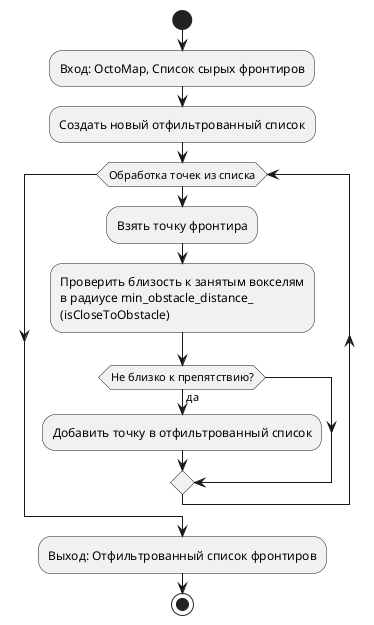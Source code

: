 @startuml 
start
:Вход: OctoMap, Список сырых фронтиров;
:Создать новый отфильтрованный список;
while (Обработка точек из списка)
  :Взять точку фронтира;
  :Проверить близость к занятым вокселям\nв радиусе min_obstacle_distance_\n(isCloseToObstacle);
  if (Не близко к препятствию?) then (да)
    :Добавить точку в отфильтрованный список;
  endif
endwhile
:Выход: Отфильтрованный список фронтиров;
stop

@enduml
